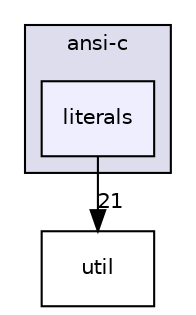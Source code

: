 digraph "/home/runner/work/cbmc-documentation/cbmc-documentation/src/ansi-c/literals" {
  bgcolor=transparent;
  compound=true
  node [ fontsize="10", fontname="Helvetica"];
  edge [ labelfontsize="10", labelfontname="Helvetica"];
  subgraph clusterdir_f88182c44268ef6b082d02d66ccc5f99 {
    graph [ bgcolor="#ddddee", pencolor="black", label="ansi-c" fontname="Helvetica", fontsize="10", URL="dir_f88182c44268ef6b082d02d66ccc5f99.html"]
  dir_3de98a525830ece433065d8a27851bc8 [shape=box, label="literals", style="filled", fillcolor="#eeeeff", pencolor="black", URL="dir_3de98a525830ece433065d8a27851bc8.html"];
  }
  dir_b7878ad5ecbf2506f4125b9d34c97e45 [shape=box label="util" URL="dir_b7878ad5ecbf2506f4125b9d34c97e45.html"];
  dir_3de98a525830ece433065d8a27851bc8->dir_b7878ad5ecbf2506f4125b9d34c97e45 [headlabel="21", labeldistance=1.5 headhref="dir_000041_000036.html"];
}

